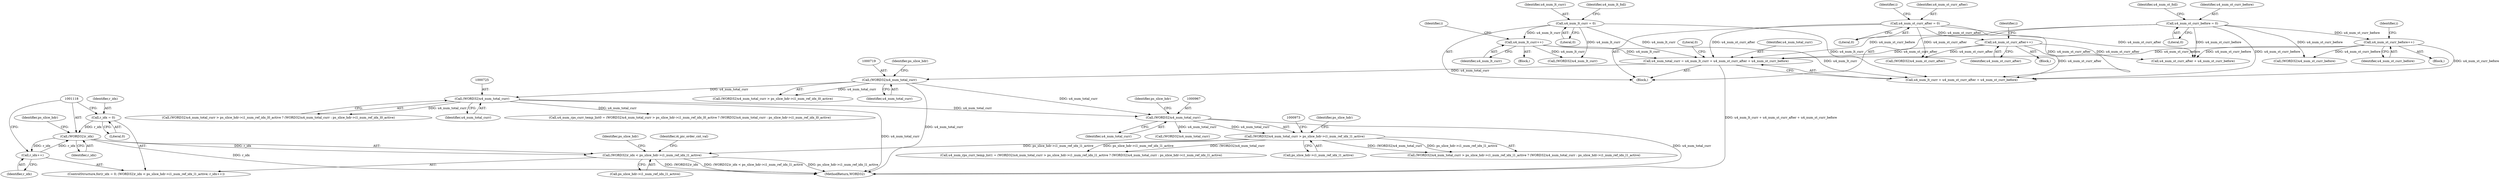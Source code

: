 digraph "0_Android_913d9e8d93d6b81bb8eac3fc2c1426651f5b259d_0@pointer" {
"1001116" [label="(Call,(WORD32)r_idx < ps_slice_hdr->i1_num_ref_idx_l1_active)"];
"1001117" [label="(Call,(WORD32)r_idx)"];
"1001113" [label="(Call,r_idx = 0)"];
"1001123" [label="(Call,r_idx++)"];
"1000965" [label="(Call,(WORD32)u4_num_total_curr > ps_slice_hdr->i1_num_ref_idx_l1_active)"];
"1000966" [label="(Call,(WORD32)u4_num_total_curr)"];
"1000718" [label="(Call,(WORD32)u4_num_total_curr)"];
"1000446" [label="(Call,u4_num_total_curr = u4_num_lt_curr + u4_num_st_curr_after + u4_num_st_curr_before)"];
"1000426" [label="(Call,u4_num_lt_curr++)"];
"1000354" [label="(Call,u4_num_lt_curr = 0)"];
"1000310" [label="(Call,u4_num_st_curr_after = 0)"];
"1000339" [label="(Call,u4_num_st_curr_after++)"];
"1000295" [label="(Call,u4_num_st_curr_before++)"];
"1000265" [label="(Call,u4_num_st_curr_before = 0)"];
"1000724" [label="(Call,(WORD32)u4_num_total_curr)"];
"1001115" [label="(Literal,0)"];
"1000447" [label="(Identifier,u4_num_total_curr)"];
"1000969" [label="(Call,ps_slice_hdr->i1_num_ref_idx_l1_active)"];
"1000448" [label="(Call,u4_num_lt_curr + u4_num_st_curr_after + u4_num_st_curr_before)"];
"1000269" [label="(Identifier,u4_num_st_foll)"];
"1000970" [label="(Identifier,ps_slice_hdr)"];
"1001113" [label="(Call,r_idx = 0)"];
"1000315" [label="(Identifier,i)"];
"1000450" [label="(Call,u4_num_st_curr_after + u4_num_st_curr_before)"];
"1000112" [label="(Block,)"];
"1000966" [label="(Call,(WORD32)u4_num_total_curr)"];
"1000340" [label="(Identifier,u4_num_st_curr_after)"];
"1001120" [label="(Call,ps_slice_hdr->i1_num_ref_idx_l1_active)"];
"1001116" [label="(Call,(WORD32)r_idx < ps_slice_hdr->i1_num_ref_idx_l1_active)"];
"1000446" [label="(Call,u4_num_total_curr = u4_num_lt_curr + u4_num_st_curr_after + u4_num_st_curr_before)"];
"1000426" [label="(Call,u4_num_lt_curr++)"];
"1000296" [label="(Identifier,u4_num_st_curr_before)"];
"1001117" [label="(Call,(WORD32)r_idx)"];
"1000962" [label="(Call,u4_num_rps_curr_temp_list1 = (WORD32)u4_num_total_curr > ps_slice_hdr->i1_num_ref_idx_l1_active ? (WORD32)u4_num_total_curr : ps_slice_hdr->i1_num_ref_idx_l1_active)"];
"1000714" [label="(Call,u4_num_rps_curr_temp_list0 = (WORD32)u4_num_total_curr > ps_slice_hdr->i1_num_ref_idx_l0_active ? (WORD32)u4_num_total_curr : ps_slice_hdr->i1_num_ref_idx_l0_active)"];
"1000965" [label="(Call,(WORD32)u4_num_total_curr > ps_slice_hdr->i1_num_ref_idx_l1_active)"];
"1000717" [label="(Call,(WORD32)u4_num_total_curr > ps_slice_hdr->i1_num_ref_idx_l0_active)"];
"1001191" [label="(Identifier,i4_pic_order_cnt_val)"];
"1000311" [label="(Identifier,u4_num_st_curr_after)"];
"1000323" [label="(Identifier,i)"];
"1000354" [label="(Call,u4_num_lt_curr = 0)"];
"1000427" [label="(Identifier,u4_num_lt_curr)"];
"1000355" [label="(Identifier,u4_num_lt_curr)"];
"1000265" [label="(Call,u4_num_st_curr_before = 0)"];
"1000968" [label="(Identifier,u4_num_total_curr)"];
"1000411" [label="(Block,)"];
"1001121" [label="(Identifier,ps_slice_hdr)"];
"1001123" [label="(Call,r_idx++)"];
"1000720" [label="(Identifier,u4_num_total_curr)"];
"1000654" [label="(Call,(WORD32)u4_num_st_curr_after)"];
"1000267" [label="(Literal,0)"];
"1000976" [label="(Identifier,ps_slice_hdr)"];
"1000374" [label="(Identifier,i)"];
"1000358" [label="(Identifier,u4_num_lt_foll)"];
"1001119" [label="(Identifier,r_idx)"];
"1001114" [label="(Identifier,r_idx)"];
"1000295" [label="(Call,u4_num_st_curr_before++)"];
"1000285" [label="(Block,)"];
"1001112" [label="(ControlStructure,for(r_idx = 0; (WORD32)r_idx < ps_slice_hdr->i1_num_ref_idx_l1_active; r_idx++))"];
"1000329" [label="(Block,)"];
"1001124" [label="(Identifier,r_idx)"];
"1000356" [label="(Literal,0)"];
"1000716" [label="(Call,(WORD32)u4_num_total_curr > ps_slice_hdr->i1_num_ref_idx_l0_active ? (WORD32)u4_num_total_curr : ps_slice_hdr->i1_num_ref_idx_l0_active)"];
"1000724" [label="(Call,(WORD32)u4_num_total_curr)"];
"1000455" [label="(Literal,0)"];
"1000718" [label="(Call,(WORD32)u4_num_total_curr)"];
"1000621" [label="(Call,(WORD32)u4_num_st_curr_before)"];
"1000310" [label="(Call,u4_num_st_curr_after = 0)"];
"1000495" [label="(Call,(WORD32)u4_num_lt_curr)"];
"1000266" [label="(Identifier,u4_num_st_curr_before)"];
"1001297" [label="(MethodReturn,WORD32)"];
"1000726" [label="(Identifier,u4_num_total_curr)"];
"1000722" [label="(Identifier,ps_slice_hdr)"];
"1000964" [label="(Call,(WORD32)u4_num_total_curr > ps_slice_hdr->i1_num_ref_idx_l1_active ? (WORD32)u4_num_total_curr : ps_slice_hdr->i1_num_ref_idx_l1_active)"];
"1000279" [label="(Identifier,i)"];
"1001131" [label="(Identifier,ps_slice_hdr)"];
"1000312" [label="(Literal,0)"];
"1000972" [label="(Call,(WORD32)u4_num_total_curr)"];
"1000339" [label="(Call,u4_num_st_curr_after++)"];
"1001116" -> "1001112"  [label="AST: "];
"1001116" -> "1001120"  [label="CFG: "];
"1001117" -> "1001116"  [label="AST: "];
"1001120" -> "1001116"  [label="AST: "];
"1001131" -> "1001116"  [label="CFG: "];
"1001191" -> "1001116"  [label="CFG: "];
"1001116" -> "1001297"  [label="DDG: (WORD32)r_idx < ps_slice_hdr->i1_num_ref_idx_l1_active"];
"1001116" -> "1001297"  [label="DDG: ps_slice_hdr->i1_num_ref_idx_l1_active"];
"1001116" -> "1001297"  [label="DDG: (WORD32)r_idx"];
"1001117" -> "1001116"  [label="DDG: r_idx"];
"1000965" -> "1001116"  [label="DDG: ps_slice_hdr->i1_num_ref_idx_l1_active"];
"1001117" -> "1001119"  [label="CFG: "];
"1001118" -> "1001117"  [label="AST: "];
"1001119" -> "1001117"  [label="AST: "];
"1001121" -> "1001117"  [label="CFG: "];
"1001117" -> "1001297"  [label="DDG: r_idx"];
"1001113" -> "1001117"  [label="DDG: r_idx"];
"1001123" -> "1001117"  [label="DDG: r_idx"];
"1001117" -> "1001123"  [label="DDG: r_idx"];
"1001113" -> "1001112"  [label="AST: "];
"1001113" -> "1001115"  [label="CFG: "];
"1001114" -> "1001113"  [label="AST: "];
"1001115" -> "1001113"  [label="AST: "];
"1001118" -> "1001113"  [label="CFG: "];
"1001123" -> "1001112"  [label="AST: "];
"1001123" -> "1001124"  [label="CFG: "];
"1001124" -> "1001123"  [label="AST: "];
"1001118" -> "1001123"  [label="CFG: "];
"1000965" -> "1000964"  [label="AST: "];
"1000965" -> "1000969"  [label="CFG: "];
"1000966" -> "1000965"  [label="AST: "];
"1000969" -> "1000965"  [label="AST: "];
"1000973" -> "1000965"  [label="CFG: "];
"1000976" -> "1000965"  [label="CFG: "];
"1000965" -> "1000962"  [label="DDG: (WORD32)u4_num_total_curr"];
"1000965" -> "1000962"  [label="DDG: ps_slice_hdr->i1_num_ref_idx_l1_active"];
"1000966" -> "1000965"  [label="DDG: u4_num_total_curr"];
"1000965" -> "1000964"  [label="DDG: (WORD32)u4_num_total_curr"];
"1000965" -> "1000964"  [label="DDG: ps_slice_hdr->i1_num_ref_idx_l1_active"];
"1000966" -> "1000968"  [label="CFG: "];
"1000967" -> "1000966"  [label="AST: "];
"1000968" -> "1000966"  [label="AST: "];
"1000970" -> "1000966"  [label="CFG: "];
"1000966" -> "1001297"  [label="DDG: u4_num_total_curr"];
"1000718" -> "1000966"  [label="DDG: u4_num_total_curr"];
"1000724" -> "1000966"  [label="DDG: u4_num_total_curr"];
"1000966" -> "1000972"  [label="DDG: u4_num_total_curr"];
"1000718" -> "1000717"  [label="AST: "];
"1000718" -> "1000720"  [label="CFG: "];
"1000719" -> "1000718"  [label="AST: "];
"1000720" -> "1000718"  [label="AST: "];
"1000722" -> "1000718"  [label="CFG: "];
"1000718" -> "1001297"  [label="DDG: u4_num_total_curr"];
"1000718" -> "1000717"  [label="DDG: u4_num_total_curr"];
"1000446" -> "1000718"  [label="DDG: u4_num_total_curr"];
"1000718" -> "1000724"  [label="DDG: u4_num_total_curr"];
"1000446" -> "1000112"  [label="AST: "];
"1000446" -> "1000448"  [label="CFG: "];
"1000447" -> "1000446"  [label="AST: "];
"1000448" -> "1000446"  [label="AST: "];
"1000455" -> "1000446"  [label="CFG: "];
"1000446" -> "1001297"  [label="DDG: u4_num_lt_curr + u4_num_st_curr_after + u4_num_st_curr_before"];
"1000426" -> "1000446"  [label="DDG: u4_num_lt_curr"];
"1000354" -> "1000446"  [label="DDG: u4_num_lt_curr"];
"1000310" -> "1000446"  [label="DDG: u4_num_st_curr_after"];
"1000339" -> "1000446"  [label="DDG: u4_num_st_curr_after"];
"1000295" -> "1000446"  [label="DDG: u4_num_st_curr_before"];
"1000265" -> "1000446"  [label="DDG: u4_num_st_curr_before"];
"1000426" -> "1000411"  [label="AST: "];
"1000426" -> "1000427"  [label="CFG: "];
"1000427" -> "1000426"  [label="AST: "];
"1000374" -> "1000426"  [label="CFG: "];
"1000354" -> "1000426"  [label="DDG: u4_num_lt_curr"];
"1000426" -> "1000448"  [label="DDG: u4_num_lt_curr"];
"1000426" -> "1000495"  [label="DDG: u4_num_lt_curr"];
"1000354" -> "1000112"  [label="AST: "];
"1000354" -> "1000356"  [label="CFG: "];
"1000355" -> "1000354"  [label="AST: "];
"1000356" -> "1000354"  [label="AST: "];
"1000358" -> "1000354"  [label="CFG: "];
"1000354" -> "1000448"  [label="DDG: u4_num_lt_curr"];
"1000354" -> "1000495"  [label="DDG: u4_num_lt_curr"];
"1000310" -> "1000112"  [label="AST: "];
"1000310" -> "1000312"  [label="CFG: "];
"1000311" -> "1000310"  [label="AST: "];
"1000312" -> "1000310"  [label="AST: "];
"1000315" -> "1000310"  [label="CFG: "];
"1000310" -> "1000339"  [label="DDG: u4_num_st_curr_after"];
"1000310" -> "1000448"  [label="DDG: u4_num_st_curr_after"];
"1000310" -> "1000450"  [label="DDG: u4_num_st_curr_after"];
"1000310" -> "1000654"  [label="DDG: u4_num_st_curr_after"];
"1000339" -> "1000329"  [label="AST: "];
"1000339" -> "1000340"  [label="CFG: "];
"1000340" -> "1000339"  [label="AST: "];
"1000323" -> "1000339"  [label="CFG: "];
"1000339" -> "1000448"  [label="DDG: u4_num_st_curr_after"];
"1000339" -> "1000450"  [label="DDG: u4_num_st_curr_after"];
"1000339" -> "1000654"  [label="DDG: u4_num_st_curr_after"];
"1000295" -> "1000285"  [label="AST: "];
"1000295" -> "1000296"  [label="CFG: "];
"1000296" -> "1000295"  [label="AST: "];
"1000279" -> "1000295"  [label="CFG: "];
"1000265" -> "1000295"  [label="DDG: u4_num_st_curr_before"];
"1000295" -> "1000448"  [label="DDG: u4_num_st_curr_before"];
"1000295" -> "1000450"  [label="DDG: u4_num_st_curr_before"];
"1000295" -> "1000621"  [label="DDG: u4_num_st_curr_before"];
"1000265" -> "1000112"  [label="AST: "];
"1000265" -> "1000267"  [label="CFG: "];
"1000266" -> "1000265"  [label="AST: "];
"1000267" -> "1000265"  [label="AST: "];
"1000269" -> "1000265"  [label="CFG: "];
"1000265" -> "1000448"  [label="DDG: u4_num_st_curr_before"];
"1000265" -> "1000450"  [label="DDG: u4_num_st_curr_before"];
"1000265" -> "1000621"  [label="DDG: u4_num_st_curr_before"];
"1000724" -> "1000716"  [label="AST: "];
"1000724" -> "1000726"  [label="CFG: "];
"1000725" -> "1000724"  [label="AST: "];
"1000726" -> "1000724"  [label="AST: "];
"1000716" -> "1000724"  [label="CFG: "];
"1000724" -> "1001297"  [label="DDG: u4_num_total_curr"];
"1000724" -> "1000714"  [label="DDG: u4_num_total_curr"];
"1000724" -> "1000716"  [label="DDG: u4_num_total_curr"];
}
